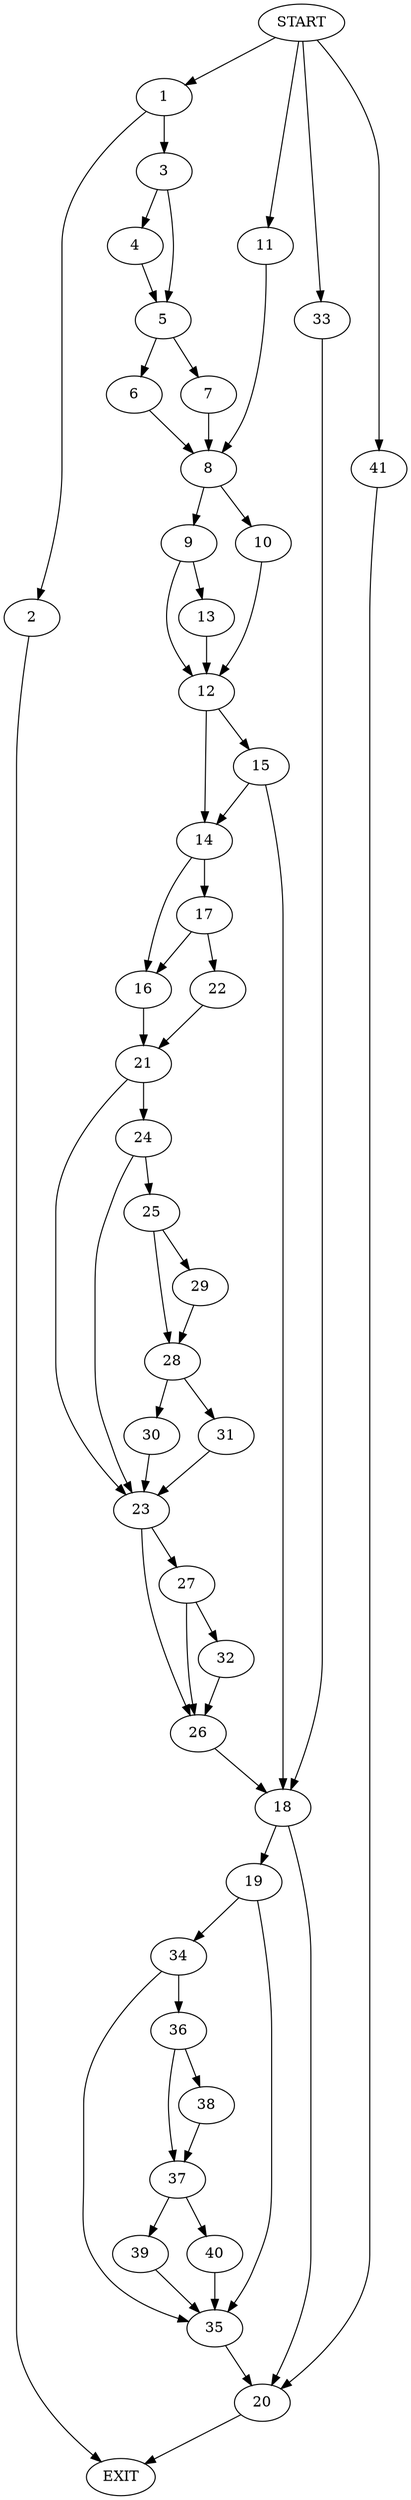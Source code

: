 digraph {
0 [label="START"]
42 [label="EXIT"]
0 -> 1
1 -> 2
1 -> 3
3 -> 4
3 -> 5
2 -> 42
4 -> 5
5 -> 6
5 -> 7
6 -> 8
7 -> 8
8 -> 9
8 -> 10
0 -> 11
11 -> 8
10 -> 12
9 -> 12
9 -> 13
12 -> 14
12 -> 15
13 -> 12
14 -> 16
14 -> 17
15 -> 14
15 -> 18
18 -> 19
18 -> 20
16 -> 21
17 -> 16
17 -> 22
22 -> 21
21 -> 23
21 -> 24
24 -> 25
24 -> 23
23 -> 26
23 -> 27
25 -> 28
25 -> 29
29 -> 28
28 -> 30
28 -> 31
31 -> 23
30 -> 23
26 -> 18
27 -> 32
27 -> 26
32 -> 26
0 -> 33
33 -> 18
19 -> 34
19 -> 35
20 -> 42
35 -> 20
34 -> 36
34 -> 35
36 -> 37
36 -> 38
37 -> 39
37 -> 40
38 -> 37
40 -> 35
39 -> 35
0 -> 41
41 -> 20
}
